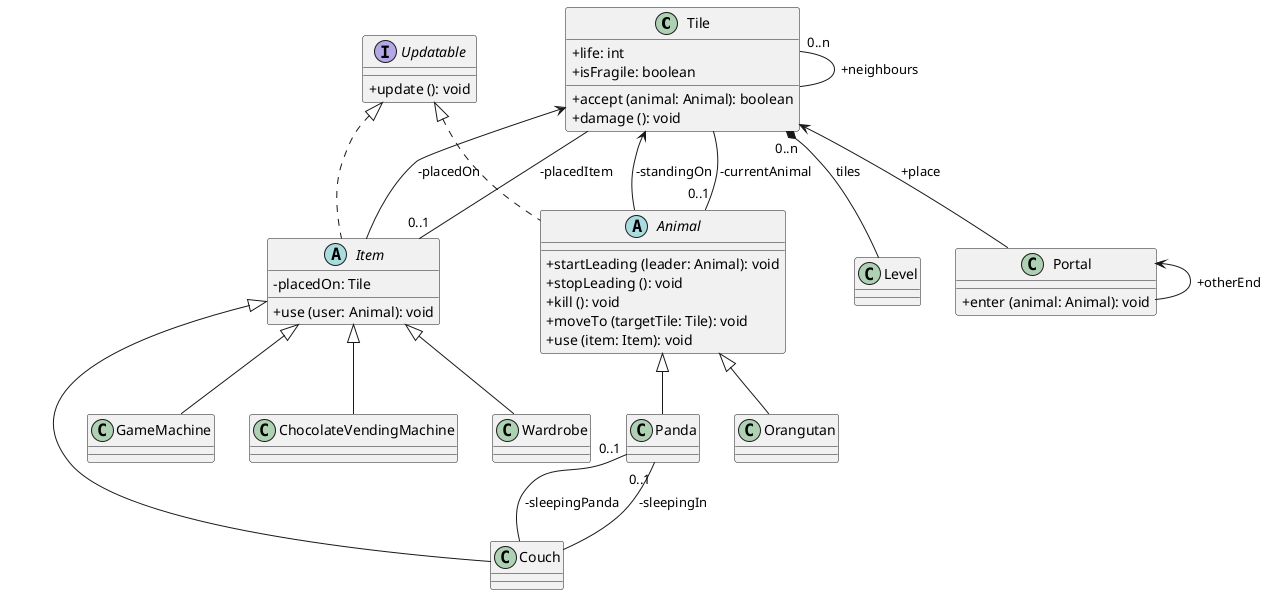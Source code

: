 @startuml

skinparam classAttributeIconSize 0
skinparam guillemet false

class Tile {
    +life: int
    +isFragile: boolean
    +accept (animal: Animal): boolean
    +damage (): void
}

Tile "0..n" -- Tile : +neighbours

interface Updatable {
    +update (): void
}

abstract class Animal {
    +startLeading (leader: Animal): void
    +stopLeading (): void
    +kill (): void
    +moveTo (targetTile: Tile): void
    +use (item: Item): void
}

Tile <-- Animal : -standingOn
Animal "0..1" -- Tile : -currentAnimal

abstract class Item {
    -placedOn: Tile
    +use (user: Animal): void
}

Tile <-- Item : -placedOn
Item "0..1" -- Tile : -placedItem

Updatable <|.. Animal
Updatable <|.. Item

class Level {
}

Tile "0..n" *-- Level : tiles

class Panda {
}

class Orangutan {
}

Animal <|-- Panda
Animal <|-- Orangutan

class Couch {

}

Panda "0..1" -- Couch : -sleepingPanda
Couch -- "0..1" Panda : -sleepingIn

class GameMachine {
}

class ChocolateVendingMachine {
}

class Wardrobe {
}

Item <|-- Couch
Item <|-- GameMachine
Item <|-- ChocolateVendingMachine
Item <|-- Wardrobe

class Portal {
    +enter (animal: Animal): void
}

Portal <-- Portal : +otherEnd
Tile <-- Portal: +place

@enduml